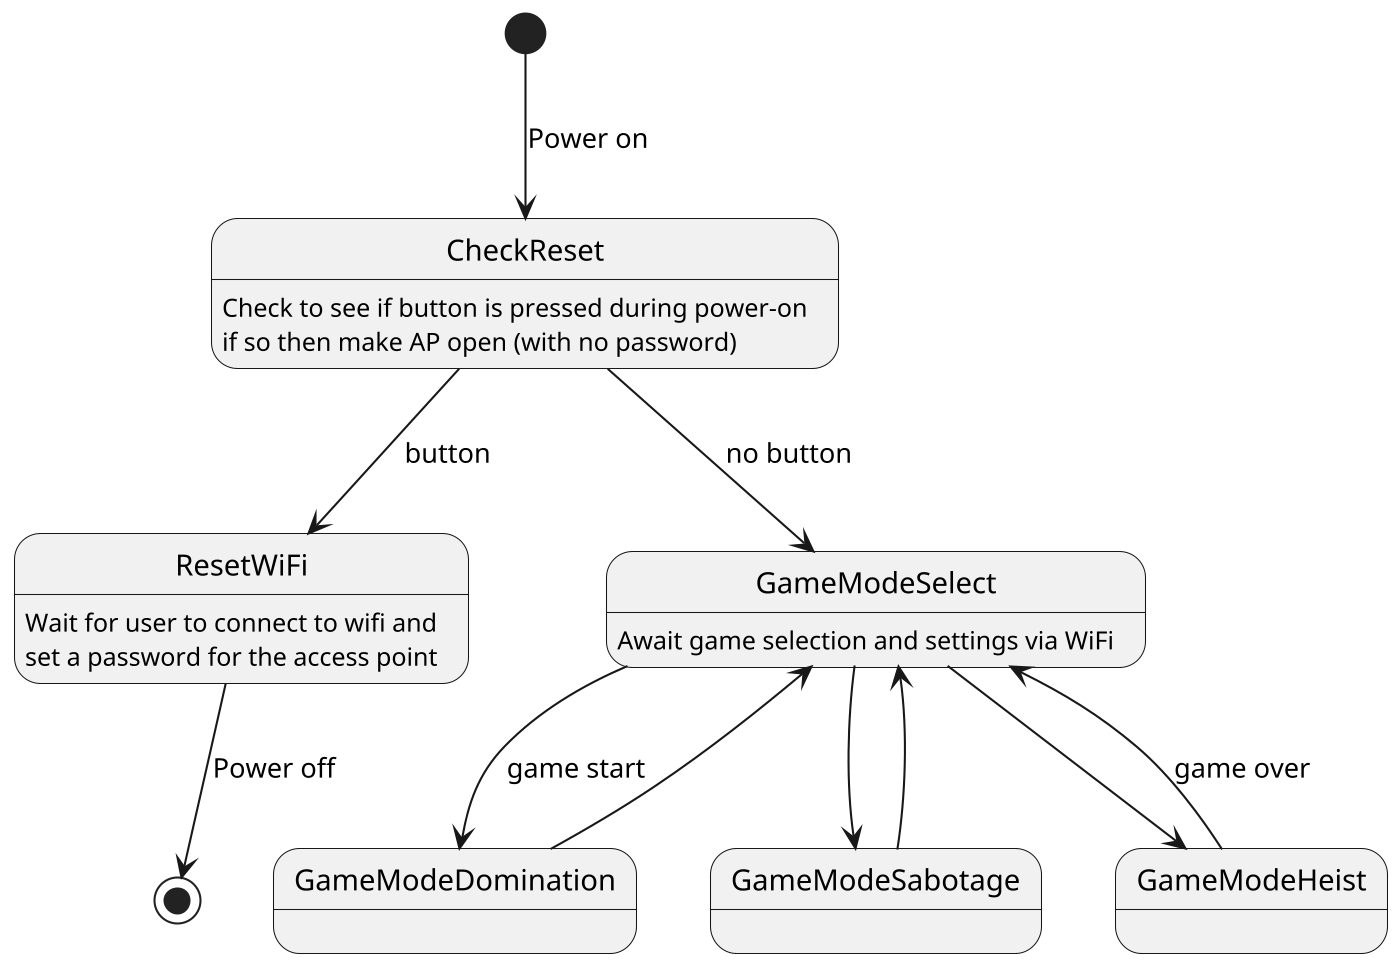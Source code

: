 @startuml
scale 1400 width
[*] --> CheckReset : Power on
CheckReset : Check to see if button is pressed during power-on
CheckReset : if so then make AP open (with no password)
CheckReset --> ResetWiFi : button
ResetWiFi : Wait for user to connect to wifi and
ResetWiFi : set a password for the access point
ResetWiFi --> [*] : Power off

CheckReset --> GameModeSelect : no button
GameModeSelect : Await game selection and settings via WiFi
GameModeSelect --> GameModeDomination : game start
GameModeSelect --> GameModeSabotage
GameModeSelect --> GameModeHeist
GameModeDomination --> GameModeSelect
GameModeSabotage --> GameModeSelect 
GameModeHeist --> GameModeSelect : game over
@enduml